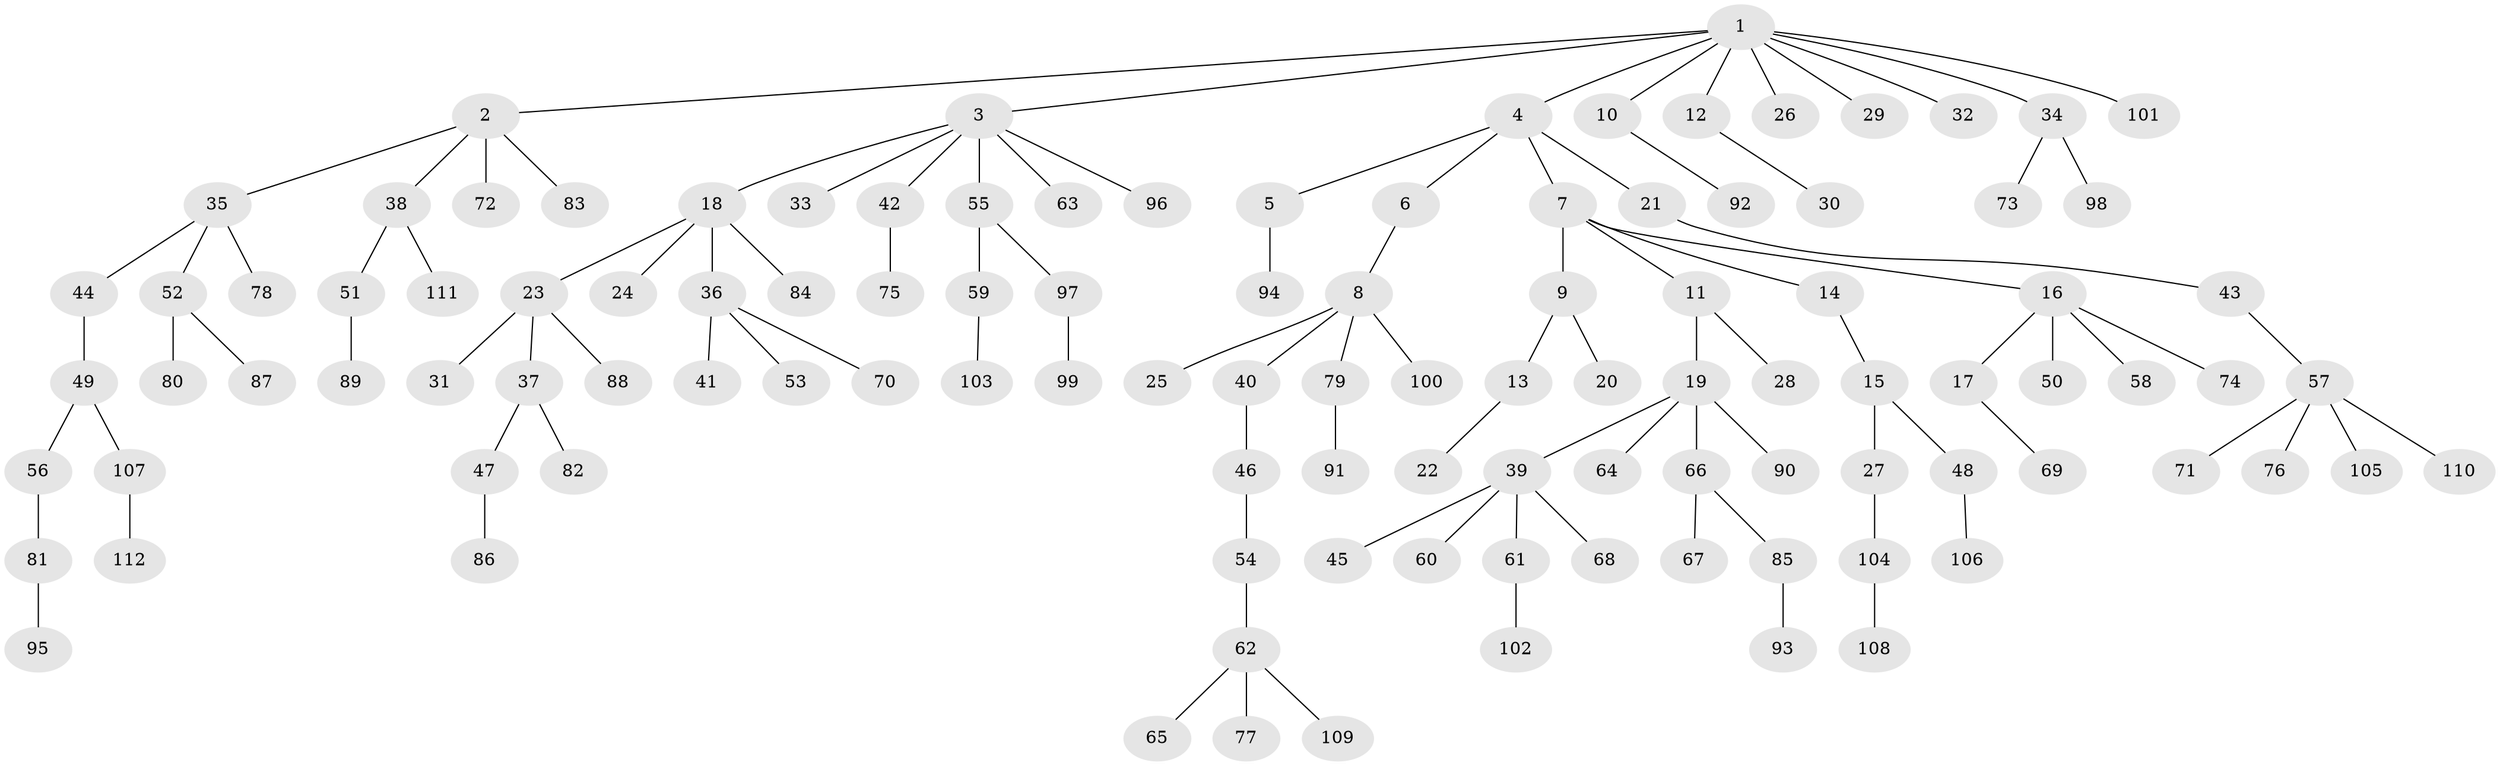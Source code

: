 // Generated by graph-tools (version 1.1) at 2025/52/03/09/25 04:52:48]
// undirected, 112 vertices, 111 edges
graph export_dot {
graph [start="1"]
  node [color=gray90,style=filled];
  1;
  2;
  3;
  4;
  5;
  6;
  7;
  8;
  9;
  10;
  11;
  12;
  13;
  14;
  15;
  16;
  17;
  18;
  19;
  20;
  21;
  22;
  23;
  24;
  25;
  26;
  27;
  28;
  29;
  30;
  31;
  32;
  33;
  34;
  35;
  36;
  37;
  38;
  39;
  40;
  41;
  42;
  43;
  44;
  45;
  46;
  47;
  48;
  49;
  50;
  51;
  52;
  53;
  54;
  55;
  56;
  57;
  58;
  59;
  60;
  61;
  62;
  63;
  64;
  65;
  66;
  67;
  68;
  69;
  70;
  71;
  72;
  73;
  74;
  75;
  76;
  77;
  78;
  79;
  80;
  81;
  82;
  83;
  84;
  85;
  86;
  87;
  88;
  89;
  90;
  91;
  92;
  93;
  94;
  95;
  96;
  97;
  98;
  99;
  100;
  101;
  102;
  103;
  104;
  105;
  106;
  107;
  108;
  109;
  110;
  111;
  112;
  1 -- 2;
  1 -- 3;
  1 -- 4;
  1 -- 10;
  1 -- 12;
  1 -- 26;
  1 -- 29;
  1 -- 32;
  1 -- 34;
  1 -- 101;
  2 -- 35;
  2 -- 38;
  2 -- 72;
  2 -- 83;
  3 -- 18;
  3 -- 33;
  3 -- 42;
  3 -- 55;
  3 -- 63;
  3 -- 96;
  4 -- 5;
  4 -- 6;
  4 -- 7;
  4 -- 21;
  5 -- 94;
  6 -- 8;
  7 -- 9;
  7 -- 11;
  7 -- 14;
  7 -- 16;
  8 -- 25;
  8 -- 40;
  8 -- 79;
  8 -- 100;
  9 -- 13;
  9 -- 20;
  10 -- 92;
  11 -- 19;
  11 -- 28;
  12 -- 30;
  13 -- 22;
  14 -- 15;
  15 -- 27;
  15 -- 48;
  16 -- 17;
  16 -- 50;
  16 -- 58;
  16 -- 74;
  17 -- 69;
  18 -- 23;
  18 -- 24;
  18 -- 36;
  18 -- 84;
  19 -- 39;
  19 -- 64;
  19 -- 66;
  19 -- 90;
  21 -- 43;
  23 -- 31;
  23 -- 37;
  23 -- 88;
  27 -- 104;
  34 -- 73;
  34 -- 98;
  35 -- 44;
  35 -- 52;
  35 -- 78;
  36 -- 41;
  36 -- 53;
  36 -- 70;
  37 -- 47;
  37 -- 82;
  38 -- 51;
  38 -- 111;
  39 -- 45;
  39 -- 60;
  39 -- 61;
  39 -- 68;
  40 -- 46;
  42 -- 75;
  43 -- 57;
  44 -- 49;
  46 -- 54;
  47 -- 86;
  48 -- 106;
  49 -- 56;
  49 -- 107;
  51 -- 89;
  52 -- 80;
  52 -- 87;
  54 -- 62;
  55 -- 59;
  55 -- 97;
  56 -- 81;
  57 -- 71;
  57 -- 76;
  57 -- 105;
  57 -- 110;
  59 -- 103;
  61 -- 102;
  62 -- 65;
  62 -- 77;
  62 -- 109;
  66 -- 67;
  66 -- 85;
  79 -- 91;
  81 -- 95;
  85 -- 93;
  97 -- 99;
  104 -- 108;
  107 -- 112;
}
